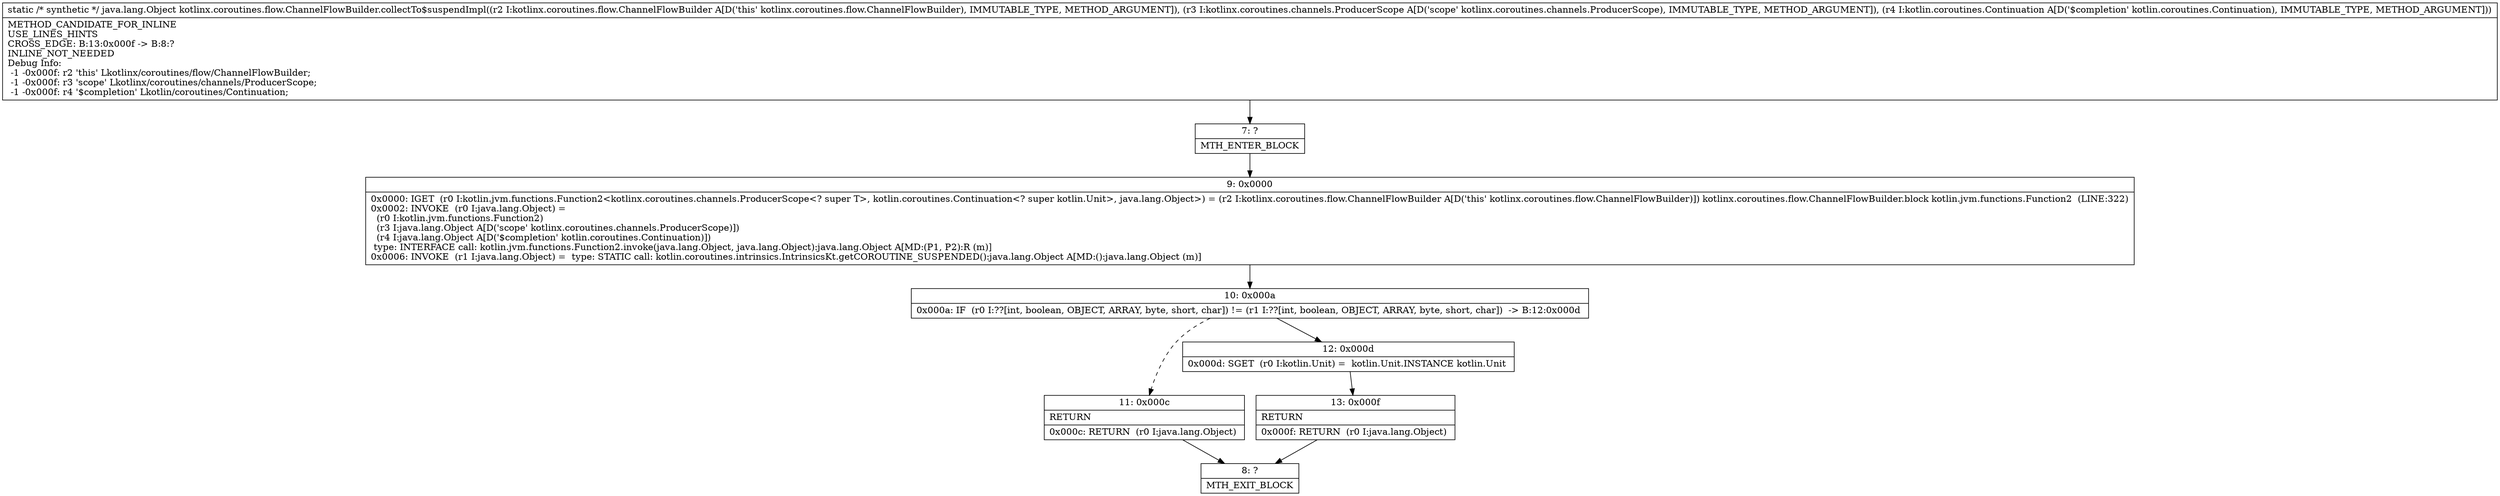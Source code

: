 digraph "CFG forkotlinx.coroutines.flow.ChannelFlowBuilder.collectTo$suspendImpl(Lkotlinx\/coroutines\/flow\/ChannelFlowBuilder;Lkotlinx\/coroutines\/channels\/ProducerScope;Lkotlin\/coroutines\/Continuation;)Ljava\/lang\/Object;" {
Node_7 [shape=record,label="{7\:\ ?|MTH_ENTER_BLOCK\l}"];
Node_9 [shape=record,label="{9\:\ 0x0000|0x0000: IGET  (r0 I:kotlin.jvm.functions.Function2\<kotlinx.coroutines.channels.ProducerScope\<? super T\>, kotlin.coroutines.Continuation\<? super kotlin.Unit\>, java.lang.Object\>) = (r2 I:kotlinx.coroutines.flow.ChannelFlowBuilder A[D('this' kotlinx.coroutines.flow.ChannelFlowBuilder)]) kotlinx.coroutines.flow.ChannelFlowBuilder.block kotlin.jvm.functions.Function2  (LINE:322)\l0x0002: INVOKE  (r0 I:java.lang.Object) = \l  (r0 I:kotlin.jvm.functions.Function2)\l  (r3 I:java.lang.Object A[D('scope' kotlinx.coroutines.channels.ProducerScope)])\l  (r4 I:java.lang.Object A[D('$completion' kotlin.coroutines.Continuation)])\l type: INTERFACE call: kotlin.jvm.functions.Function2.invoke(java.lang.Object, java.lang.Object):java.lang.Object A[MD:(P1, P2):R (m)]\l0x0006: INVOKE  (r1 I:java.lang.Object) =  type: STATIC call: kotlin.coroutines.intrinsics.IntrinsicsKt.getCOROUTINE_SUSPENDED():java.lang.Object A[MD:():java.lang.Object (m)]\l}"];
Node_10 [shape=record,label="{10\:\ 0x000a|0x000a: IF  (r0 I:??[int, boolean, OBJECT, ARRAY, byte, short, char]) != (r1 I:??[int, boolean, OBJECT, ARRAY, byte, short, char])  \-\> B:12:0x000d \l}"];
Node_11 [shape=record,label="{11\:\ 0x000c|RETURN\l|0x000c: RETURN  (r0 I:java.lang.Object) \l}"];
Node_8 [shape=record,label="{8\:\ ?|MTH_EXIT_BLOCK\l}"];
Node_12 [shape=record,label="{12\:\ 0x000d|0x000d: SGET  (r0 I:kotlin.Unit) =  kotlin.Unit.INSTANCE kotlin.Unit \l}"];
Node_13 [shape=record,label="{13\:\ 0x000f|RETURN\l|0x000f: RETURN  (r0 I:java.lang.Object) \l}"];
MethodNode[shape=record,label="{static \/* synthetic *\/ java.lang.Object kotlinx.coroutines.flow.ChannelFlowBuilder.collectTo$suspendImpl((r2 I:kotlinx.coroutines.flow.ChannelFlowBuilder A[D('this' kotlinx.coroutines.flow.ChannelFlowBuilder), IMMUTABLE_TYPE, METHOD_ARGUMENT]), (r3 I:kotlinx.coroutines.channels.ProducerScope A[D('scope' kotlinx.coroutines.channels.ProducerScope), IMMUTABLE_TYPE, METHOD_ARGUMENT]), (r4 I:kotlin.coroutines.Continuation A[D('$completion' kotlin.coroutines.Continuation), IMMUTABLE_TYPE, METHOD_ARGUMENT]))  | METHOD_CANDIDATE_FOR_INLINE\lUSE_LINES_HINTS\lCROSS_EDGE: B:13:0x000f \-\> B:8:?\lINLINE_NOT_NEEDED\lDebug Info:\l  \-1 \-0x000f: r2 'this' Lkotlinx\/coroutines\/flow\/ChannelFlowBuilder;\l  \-1 \-0x000f: r3 'scope' Lkotlinx\/coroutines\/channels\/ProducerScope;\l  \-1 \-0x000f: r4 '$completion' Lkotlin\/coroutines\/Continuation;\l}"];
MethodNode -> Node_7;Node_7 -> Node_9;
Node_9 -> Node_10;
Node_10 -> Node_11[style=dashed];
Node_10 -> Node_12;
Node_11 -> Node_8;
Node_12 -> Node_13;
Node_13 -> Node_8;
}

